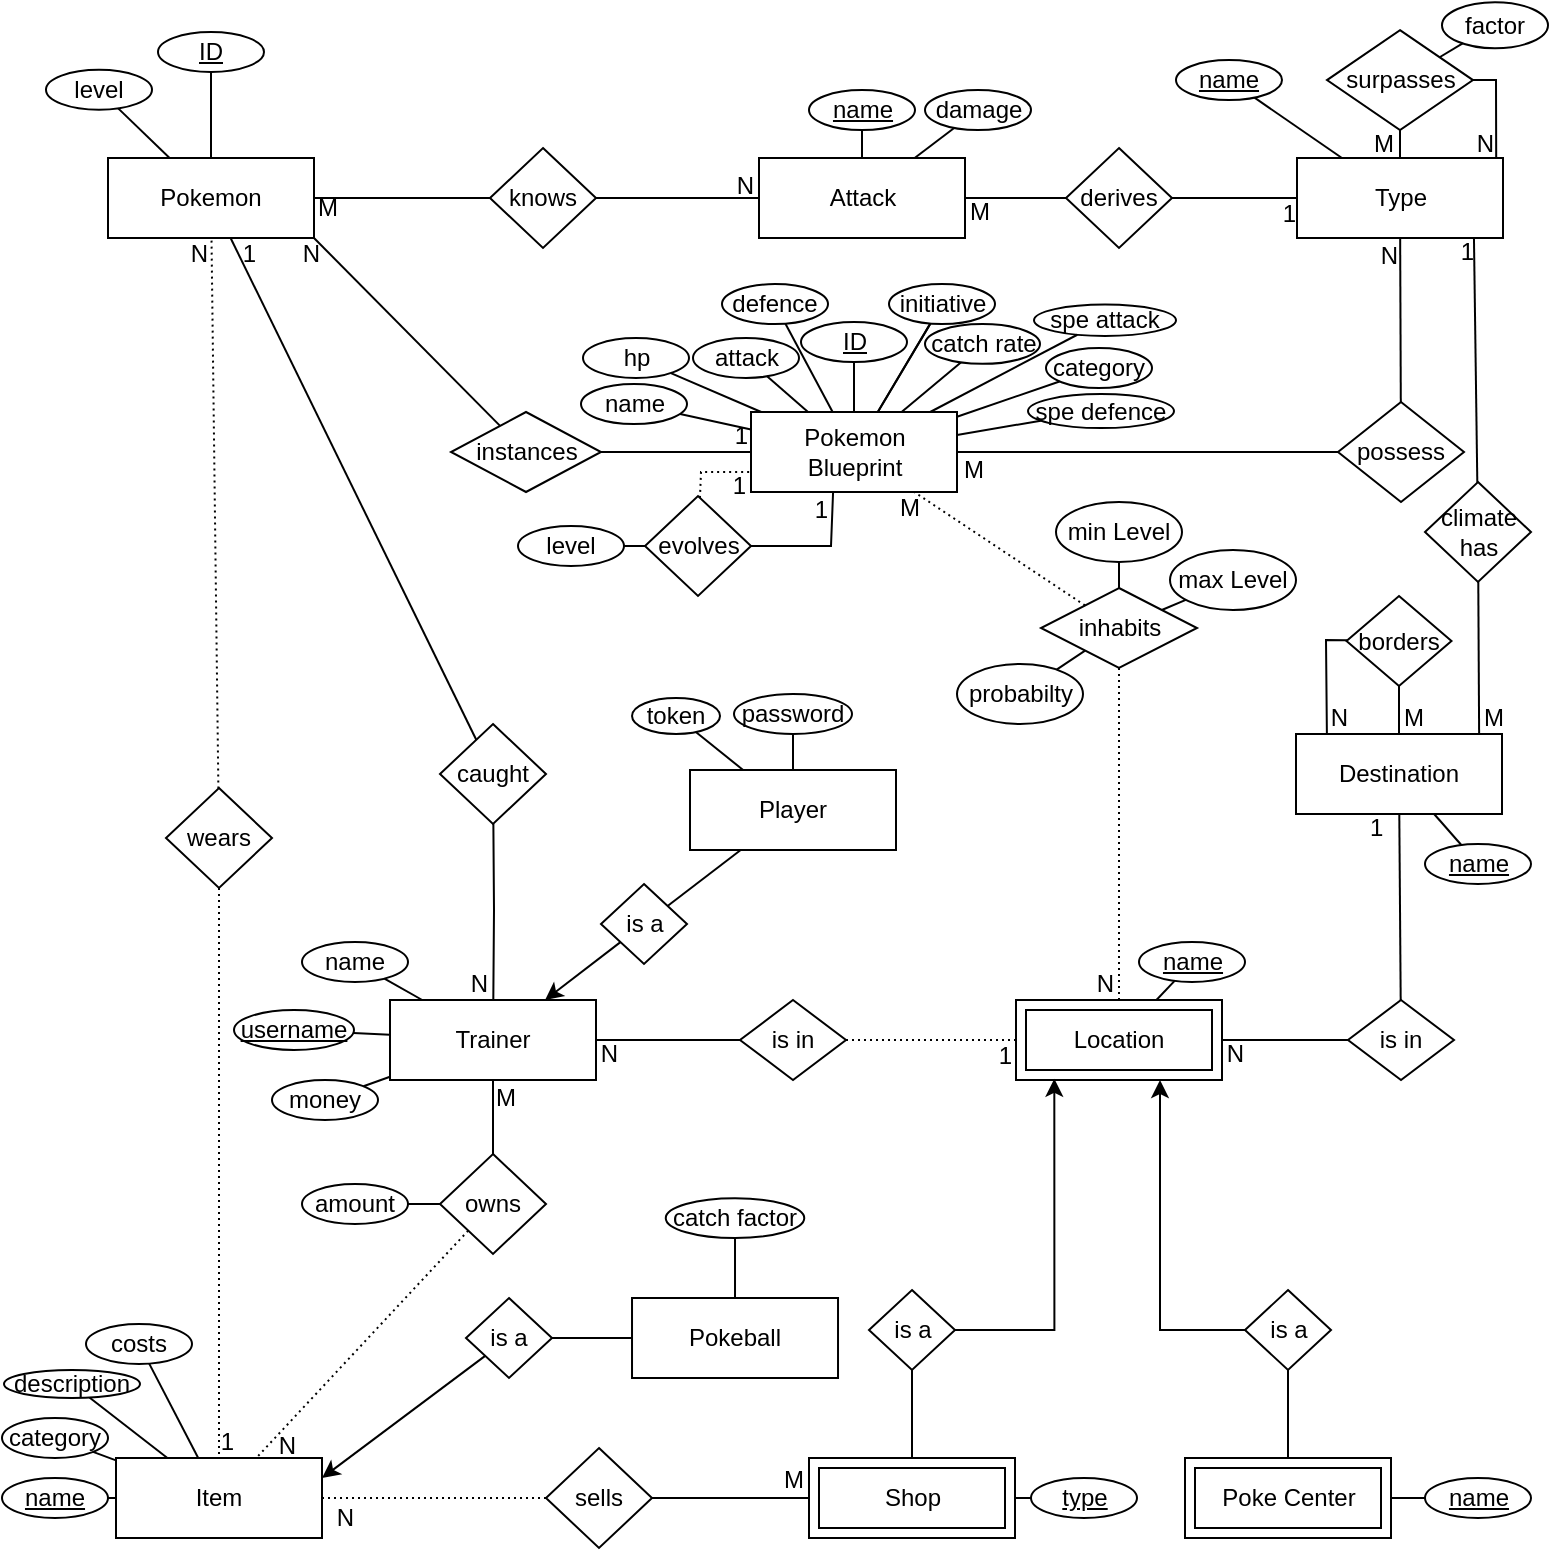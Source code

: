 <mxfile version="27.0.9">
  <diagram id="R2lEEEUBdFMjLlhIrx00" name="Page-1">
    <mxGraphModel dx="1426" dy="889" grid="1" gridSize="10" guides="1" tooltips="1" connect="1" arrows="1" fold="1" page="1" pageScale="1" pageWidth="780" pageHeight="780" math="0" shadow="0" extFonts="Permanent Marker^https://fonts.googleapis.com/css?family=Permanent+Marker">
      <root>
        <mxCell id="0" />
        <mxCell id="1" parent="0" />
        <mxCell id="oy4XWmKs3pjn0zVDLYOn-63" value="Pokemon" style="whiteSpace=wrap;html=1;align=center;" parent="1" vertex="1">
          <mxGeometry x="57" y="84" width="103" height="40" as="geometry" />
        </mxCell>
        <mxCell id="oy4XWmKs3pjn0zVDLYOn-68" value="Destination" style="whiteSpace=wrap;html=1;align=center;" parent="1" vertex="1">
          <mxGeometry x="651" y="372" width="103" height="40" as="geometry" />
        </mxCell>
        <mxCell id="oy4XWmKs3pjn0zVDLYOn-69" value="Trainer" style="whiteSpace=wrap;html=1;align=center;" parent="1" vertex="1">
          <mxGeometry x="198" y="505" width="103" height="40" as="geometry" />
        </mxCell>
        <mxCell id="oy4XWmKs3pjn0zVDLYOn-70" value="Attack" style="whiteSpace=wrap;html=1;align=center;" parent="1" vertex="1">
          <mxGeometry x="382.5" y="84" width="103" height="40" as="geometry" />
        </mxCell>
        <mxCell id="oy4XWmKs3pjn0zVDLYOn-80" value="caught" style="shape=rhombus;perimeter=rhombusPerimeter;whiteSpace=wrap;html=1;align=center;" parent="1" vertex="1">
          <mxGeometry x="223" y="367" width="53" height="50" as="geometry" />
        </mxCell>
        <mxCell id="oy4XWmKs3pjn0zVDLYOn-86" value="Poke Center" style="shape=ext;margin=3;double=1;whiteSpace=wrap;html=1;align=center;" parent="1" vertex="1">
          <mxGeometry x="595.5" y="734" width="103" height="40" as="geometry" />
        </mxCell>
        <mxCell id="oy4XWmKs3pjn0zVDLYOn-90" value="Shop" style="shape=ext;margin=3;double=1;whiteSpace=wrap;html=1;align=center;" parent="1" vertex="1">
          <mxGeometry x="407.5" y="734" width="103" height="40" as="geometry" />
        </mxCell>
        <mxCell id="oy4XWmKs3pjn0zVDLYOn-94" value="Item" style="whiteSpace=wrap;html=1;align=center;" parent="1" vertex="1">
          <mxGeometry x="61" y="734" width="103" height="40" as="geometry" />
        </mxCell>
        <mxCell id="oy4XWmKs3pjn0zVDLYOn-98" value="owns" style="shape=rhombus;perimeter=rhombusPerimeter;whiteSpace=wrap;html=1;align=center;" parent="1" vertex="1">
          <mxGeometry x="223" y="582" width="53" height="50" as="geometry" />
        </mxCell>
        <mxCell id="oy4XWmKs3pjn0zVDLYOn-106" value="" style="endArrow=none;html=1;rounded=0;" parent="1" source="oy4XWmKs3pjn0zVDLYOn-98" target="oy4XWmKs3pjn0zVDLYOn-69" edge="1">
          <mxGeometry relative="1" as="geometry">
            <mxPoint x="249.62" y="620.113" as="sourcePoint" />
            <mxPoint x="250" y="541" as="targetPoint" />
          </mxGeometry>
        </mxCell>
        <mxCell id="oy4XWmKs3pjn0zVDLYOn-107" value="M" style="resizable=0;html=1;whiteSpace=wrap;align=right;verticalAlign=bottom;" parent="oy4XWmKs3pjn0zVDLYOn-106" connectable="0" vertex="1">
          <mxGeometry x="1" relative="1" as="geometry">
            <mxPoint x="13" y="17" as="offset" />
          </mxGeometry>
        </mxCell>
        <mxCell id="oy4XWmKs3pjn0zVDLYOn-111" value="wears" style="shape=rhombus;perimeter=rhombusPerimeter;whiteSpace=wrap;html=1;align=center;" parent="1" vertex="1">
          <mxGeometry x="86" y="399" width="53" height="50" as="geometry" />
        </mxCell>
        <mxCell id="oy4XWmKs3pjn0zVDLYOn-122" value="" style="endArrow=none;html=1;rounded=0;" parent="1" source="oy4XWmKs3pjn0zVDLYOn-83" target="oy4XWmKs3pjn0zVDLYOn-70" edge="1">
          <mxGeometry relative="1" as="geometry">
            <mxPoint x="302.691" y="92.027" as="sourcePoint" />
            <mxPoint x="571.5" y="218" as="targetPoint" />
          </mxGeometry>
        </mxCell>
        <mxCell id="oy4XWmKs3pjn0zVDLYOn-124" value="N" style="resizable=0;html=1;whiteSpace=wrap;align=right;verticalAlign=bottom;" parent="oy4XWmKs3pjn0zVDLYOn-122" connectable="0" vertex="1">
          <mxGeometry x="1" relative="1" as="geometry">
            <mxPoint x="-1" y="2" as="offset" />
          </mxGeometry>
        </mxCell>
        <mxCell id="oy4XWmKs3pjn0zVDLYOn-125" value="" style="endArrow=none;html=1;rounded=0;" parent="1" source="oy4XWmKs3pjn0zVDLYOn-63" target="oy4XWmKs3pjn0zVDLYOn-83" edge="1">
          <mxGeometry relative="1" as="geometry">
            <mxPoint x="115" y="124" as="sourcePoint" />
            <mxPoint x="72" y="264" as="targetPoint" />
          </mxGeometry>
        </mxCell>
        <mxCell id="oy4XWmKs3pjn0zVDLYOn-126" value="M" style="resizable=0;html=1;whiteSpace=wrap;align=left;verticalAlign=bottom;" parent="oy4XWmKs3pjn0zVDLYOn-125" connectable="0" vertex="1">
          <mxGeometry x="-1" relative="1" as="geometry">
            <mxPoint y="13" as="offset" />
          </mxGeometry>
        </mxCell>
        <mxCell id="oy4XWmKs3pjn0zVDLYOn-83" value="knows" style="shape=rhombus;perimeter=rhombusPerimeter;whiteSpace=wrap;html=1;align=center;" parent="1" vertex="1">
          <mxGeometry x="248" y="79" width="53" height="50" as="geometry" />
        </mxCell>
        <mxCell id="oy4XWmKs3pjn0zVDLYOn-128" value="" style="endArrow=none;html=1;rounded=0;" parent="1" source="oy4XWmKs3pjn0zVDLYOn-80" target="oy4XWmKs3pjn0zVDLYOn-69" edge="1">
          <mxGeometry relative="1" as="geometry">
            <mxPoint x="371" y="414" as="sourcePoint" />
            <mxPoint x="531" y="414" as="targetPoint" />
            <Array as="points">
              <mxPoint x="250" y="460" />
            </Array>
          </mxGeometry>
        </mxCell>
        <mxCell id="oy4XWmKs3pjn0zVDLYOn-129" value="N" style="resizable=0;html=1;whiteSpace=wrap;align=right;verticalAlign=bottom;" parent="oy4XWmKs3pjn0zVDLYOn-128" connectable="0" vertex="1">
          <mxGeometry x="1" relative="1" as="geometry">
            <mxPoint x="-1" y="1" as="offset" />
          </mxGeometry>
        </mxCell>
        <mxCell id="oy4XWmKs3pjn0zVDLYOn-130" value="" style="endArrow=none;html=1;rounded=0;" parent="1" source="oy4XWmKs3pjn0zVDLYOn-80" target="oy4XWmKs3pjn0zVDLYOn-63" edge="1">
          <mxGeometry relative="1" as="geometry">
            <mxPoint x="371" y="414" as="sourcePoint" />
            <mxPoint x="531" y="414" as="targetPoint" />
          </mxGeometry>
        </mxCell>
        <mxCell id="oy4XWmKs3pjn0zVDLYOn-131" value="1" style="resizable=0;html=1;whiteSpace=wrap;align=right;verticalAlign=bottom;" parent="oy4XWmKs3pjn0zVDLYOn-130" connectable="0" vertex="1">
          <mxGeometry x="1" relative="1" as="geometry">
            <mxPoint x="14" y="17" as="offset" />
          </mxGeometry>
        </mxCell>
        <mxCell id="oy4XWmKs3pjn0zVDLYOn-135" value="is in" style="shape=rhombus;perimeter=rhombusPerimeter;whiteSpace=wrap;html=1;align=center;" parent="1" vertex="1">
          <mxGeometry x="373" y="505" width="53" height="40" as="geometry" />
        </mxCell>
        <mxCell id="oy4XWmKs3pjn0zVDLYOn-136" value="" style="endArrow=none;html=1;rounded=0;" parent="1" source="oy4XWmKs3pjn0zVDLYOn-135" target="oy4XWmKs3pjn0zVDLYOn-69" edge="1">
          <mxGeometry relative="1" as="geometry">
            <mxPoint x="133.5" y="404" as="sourcePoint" />
            <mxPoint x="493.5" y="204" as="targetPoint" />
          </mxGeometry>
        </mxCell>
        <mxCell id="oy4XWmKs3pjn0zVDLYOn-137" value="N" style="resizable=0;html=1;whiteSpace=wrap;align=right;verticalAlign=bottom;" parent="oy4XWmKs3pjn0zVDLYOn-136" connectable="0" vertex="1">
          <mxGeometry x="1" relative="1" as="geometry">
            <mxPoint x="12" y="15" as="offset" />
          </mxGeometry>
        </mxCell>
        <mxCell id="oy4XWmKs3pjn0zVDLYOn-141" value="" style="endArrow=none;html=1;rounded=0;" parent="1" source="oy4XWmKs3pjn0zVDLYOn-90" target="oy4XWmKs3pjn0zVDLYOn-95" edge="1">
          <mxGeometry relative="1" as="geometry">
            <mxPoint x="321" y="594" as="sourcePoint" />
            <mxPoint x="131" y="554" as="targetPoint" />
          </mxGeometry>
        </mxCell>
        <mxCell id="oy4XWmKs3pjn0zVDLYOn-142" value="M" style="resizable=0;html=1;whiteSpace=wrap;align=left;verticalAlign=bottom;" parent="oy4XWmKs3pjn0zVDLYOn-141" connectable="0" vertex="1">
          <mxGeometry x="-1" relative="1" as="geometry">
            <mxPoint x="-15" y="-1" as="offset" />
          </mxGeometry>
        </mxCell>
        <mxCell id="oy4XWmKs3pjn0zVDLYOn-95" value="sells" style="shape=rhombus;perimeter=rhombusPerimeter;whiteSpace=wrap;html=1;align=center;" parent="1" vertex="1">
          <mxGeometry x="276" y="729" width="53" height="50" as="geometry" />
        </mxCell>
        <mxCell id="oy4XWmKs3pjn0zVDLYOn-146" value="" style="endArrow=none;html=1;rounded=0;dashed=1;dashPattern=1 2;" parent="1" source="oy4XWmKs3pjn0zVDLYOn-98" target="oy4XWmKs3pjn0zVDLYOn-94" edge="1">
          <mxGeometry relative="1" as="geometry">
            <mxPoint x="201" y="524" as="sourcePoint" />
            <mxPoint x="531" y="414" as="targetPoint" />
          </mxGeometry>
        </mxCell>
        <mxCell id="oy4XWmKs3pjn0zVDLYOn-147" value="N" style="resizable=0;html=1;whiteSpace=wrap;align=right;verticalAlign=bottom;" parent="oy4XWmKs3pjn0zVDLYOn-146" connectable="0" vertex="1">
          <mxGeometry x="1" relative="1" as="geometry">
            <mxPoint x="21" y="2" as="offset" />
          </mxGeometry>
        </mxCell>
        <mxCell id="EIcoKnqhOw7Y9KkXc619-2" value="Type" style="whiteSpace=wrap;html=1;align=center;" parent="1" vertex="1">
          <mxGeometry x="651.5" y="84" width="103" height="40" as="geometry" />
        </mxCell>
        <mxCell id="EIcoKnqhOw7Y9KkXc619-6" value="" style="endArrow=none;html=1;rounded=0;elbow=vertical;" parent="1" source="EIcoKnqhOw7Y9KkXc619-10" target="EIcoKnqhOw7Y9KkXc619-2" edge="1">
          <mxGeometry relative="1" as="geometry">
            <mxPoint x="341" y="454" as="sourcePoint" />
            <mxPoint x="501" y="454" as="targetPoint" />
          </mxGeometry>
        </mxCell>
        <mxCell id="EIcoKnqhOw7Y9KkXc619-8" value="N" style="resizable=0;html=1;whiteSpace=wrap;align=right;verticalAlign=bottom;" parent="EIcoKnqhOw7Y9KkXc619-6" connectable="0" vertex="1">
          <mxGeometry x="1" relative="1" as="geometry">
            <mxPoint y="17" as="offset" />
          </mxGeometry>
        </mxCell>
        <mxCell id="EIcoKnqhOw7Y9KkXc619-9" style="edgeStyle=elbowEdgeStyle;shape=arrow;rounded=0;orthogonalLoop=1;jettySize=auto;elbow=vertical;html=1;exitX=0.5;exitY=1;exitDx=0;exitDy=0;" parent="1" source="EIcoKnqhOw7Y9KkXc619-2" target="EIcoKnqhOw7Y9KkXc619-2" edge="1">
          <mxGeometry relative="1" as="geometry" />
        </mxCell>
        <mxCell id="EIcoKnqhOw7Y9KkXc619-11" value="" style="endArrow=none;html=1;rounded=0;elbow=vertical;" parent="1" source="py68GvTZYO0u-INU6iXj-1" target="EIcoKnqhOw7Y9KkXc619-10" edge="1">
          <mxGeometry relative="1" as="geometry">
            <mxPoint x="-378" y="-196.5" as="sourcePoint" />
            <mxPoint x="-101.394" y="8.505" as="targetPoint" />
          </mxGeometry>
        </mxCell>
        <mxCell id="EIcoKnqhOw7Y9KkXc619-12" value="M" style="resizable=0;html=1;whiteSpace=wrap;align=left;verticalAlign=bottom;" parent="EIcoKnqhOw7Y9KkXc619-11" connectable="0" vertex="1">
          <mxGeometry x="-1" relative="1" as="geometry">
            <mxPoint x="1" y="17" as="offset" />
          </mxGeometry>
        </mxCell>
        <mxCell id="EIcoKnqhOw7Y9KkXc619-10" value="possess" style="shape=rhombus;perimeter=rhombusPerimeter;whiteSpace=wrap;html=1;align=center;" parent="1" vertex="1">
          <mxGeometry x="672" y="206" width="63" height="50" as="geometry" />
        </mxCell>
        <mxCell id="EIcoKnqhOw7Y9KkXc619-14" value="" style="endArrow=none;html=1;rounded=0;elbow=vertical;entryX=0.967;entryY=0.011;entryDx=0;entryDy=0;entryPerimeter=0;" parent="1" source="EIcoKnqhOw7Y9KkXc619-17" target="EIcoKnqhOw7Y9KkXc619-2" edge="1">
          <mxGeometry relative="1" as="geometry">
            <mxPoint x="854.5" y="403.56" as="sourcePoint" />
            <mxPoint x="735" y="78.06" as="targetPoint" />
            <Array as="points">
              <mxPoint x="751" y="45.06" />
            </Array>
          </mxGeometry>
        </mxCell>
        <mxCell id="EIcoKnqhOw7Y9KkXc619-16" value="N" style="resizable=0;html=1;whiteSpace=wrap;align=right;verticalAlign=bottom;" parent="EIcoKnqhOw7Y9KkXc619-14" connectable="0" vertex="1">
          <mxGeometry x="1" relative="1" as="geometry">
            <mxPoint y="1" as="offset" />
          </mxGeometry>
        </mxCell>
        <mxCell id="EIcoKnqhOw7Y9KkXc619-21" value="" style="endArrow=none;html=1;rounded=0;elbow=vertical;" parent="1" source="EIcoKnqhOw7Y9KkXc619-2" target="EIcoKnqhOw7Y9KkXc619-17" edge="1">
          <mxGeometry relative="1" as="geometry">
            <mxPoint x="574.5" y="852.56" as="sourcePoint" />
            <mxPoint x="492.5" y="902.56" as="targetPoint" />
          </mxGeometry>
        </mxCell>
        <mxCell id="EIcoKnqhOw7Y9KkXc619-22" value="M" style="resizable=0;html=1;whiteSpace=wrap;align=left;verticalAlign=bottom;" parent="EIcoKnqhOw7Y9KkXc619-21" connectable="0" vertex="1">
          <mxGeometry x="-1" relative="1" as="geometry">
            <mxPoint x="-15" y="1" as="offset" />
          </mxGeometry>
        </mxCell>
        <mxCell id="EIcoKnqhOw7Y9KkXc619-17" value="surpasses" style="shape=rhombus;perimeter=rhombusPerimeter;whiteSpace=wrap;html=1;align=center;" parent="1" vertex="1">
          <mxGeometry x="666.5" y="20.06" width="73" height="50" as="geometry" />
        </mxCell>
        <mxCell id="EIcoKnqhOw7Y9KkXc619-24" value="" style="endArrow=none;html=1;rounded=0;dashed=1;dashPattern=1 2;elbow=vertical;" parent="1" source="oy4XWmKs3pjn0zVDLYOn-76" target="ZNWYsCG6h7O1ErHuRKK6-2" edge="1">
          <mxGeometry relative="1" as="geometry">
            <mxPoint x="341" y="454" as="sourcePoint" />
            <mxPoint x="600" y="400" as="targetPoint" />
          </mxGeometry>
        </mxCell>
        <mxCell id="EIcoKnqhOw7Y9KkXc619-26" value="N" style="resizable=0;html=1;whiteSpace=wrap;align=right;verticalAlign=bottom;" parent="EIcoKnqhOw7Y9KkXc619-24" connectable="0" vertex="1">
          <mxGeometry x="1" relative="1" as="geometry">
            <mxPoint x="-1" as="offset" />
          </mxGeometry>
        </mxCell>
        <mxCell id="oy4XWmKs3pjn0zVDLYOn-76" value="inhabits" style="shape=rhombus;perimeter=rhombusPerimeter;whiteSpace=wrap;html=1;align=center;" parent="1" vertex="1">
          <mxGeometry x="523.5" y="299" width="78" height="40" as="geometry" />
        </mxCell>
        <mxCell id="EIcoKnqhOw7Y9KkXc619-31" value="" style="endArrow=none;html=1;rounded=0;dashed=1;dashPattern=1 2;elbow=vertical;" parent="1" source="oy4XWmKs3pjn0zVDLYOn-111" target="oy4XWmKs3pjn0zVDLYOn-63" edge="1">
          <mxGeometry relative="1" as="geometry">
            <mxPoint x="341" y="454" as="sourcePoint" />
            <mxPoint x="281" y="434" as="targetPoint" />
          </mxGeometry>
        </mxCell>
        <mxCell id="EIcoKnqhOw7Y9KkXc619-32" value="N" style="resizable=0;html=1;whiteSpace=wrap;align=right;verticalAlign=bottom;" parent="EIcoKnqhOw7Y9KkXc619-31" connectable="0" vertex="1">
          <mxGeometry x="1" relative="1" as="geometry">
            <mxPoint y="17" as="offset" />
          </mxGeometry>
        </mxCell>
        <mxCell id="EIcoKnqhOw7Y9KkXc619-33" value="" style="endArrow=none;html=1;rounded=0;dashed=1;dashPattern=1 2;elbow=vertical;" parent="1" source="oy4XWmKs3pjn0zVDLYOn-111" target="oy4XWmKs3pjn0zVDLYOn-94" edge="1">
          <mxGeometry relative="1" as="geometry">
            <mxPoint x="341" y="454" as="sourcePoint" />
            <mxPoint x="221" y="554" as="targetPoint" />
          </mxGeometry>
        </mxCell>
        <mxCell id="EIcoKnqhOw7Y9KkXc619-34" value="1" style="resizable=0;html=1;whiteSpace=wrap;align=right;verticalAlign=bottom;" parent="EIcoKnqhOw7Y9KkXc619-33" connectable="0" vertex="1">
          <mxGeometry x="1" relative="1" as="geometry">
            <mxPoint x="9" as="offset" />
          </mxGeometry>
        </mxCell>
        <mxCell id="EIcoKnqhOw7Y9KkXc619-35" value="" style="endArrow=none;html=1;rounded=0;dashed=1;dashPattern=1 2;elbow=vertical;" parent="1" source="oy4XWmKs3pjn0zVDLYOn-95" target="oy4XWmKs3pjn0zVDLYOn-94" edge="1">
          <mxGeometry relative="1" as="geometry">
            <mxPoint x="341" y="454" as="sourcePoint" />
            <mxPoint x="501" y="454" as="targetPoint" />
          </mxGeometry>
        </mxCell>
        <mxCell id="EIcoKnqhOw7Y9KkXc619-36" value="N" style="resizable=0;html=1;whiteSpace=wrap;align=right;verticalAlign=bottom;" parent="EIcoKnqhOw7Y9KkXc619-35" connectable="0" vertex="1">
          <mxGeometry x="1" relative="1" as="geometry">
            <mxPoint x="17" y="18" as="offset" />
          </mxGeometry>
        </mxCell>
        <mxCell id="EIcoKnqhOw7Y9KkXc619-37" value="factor" style="ellipse;whiteSpace=wrap;html=1;align=center;" parent="1" vertex="1">
          <mxGeometry x="724" y="6.13" width="53" height="23" as="geometry" />
        </mxCell>
        <mxCell id="EIcoKnqhOw7Y9KkXc619-38" value="" style="endArrow=none;html=1;rounded=0;elbow=vertical;" parent="1" source="EIcoKnqhOw7Y9KkXc619-37" target="EIcoKnqhOw7Y9KkXc619-17" edge="1">
          <mxGeometry relative="1" as="geometry">
            <mxPoint x="387" y="1034.06" as="sourcePoint" />
            <mxPoint x="547" y="1034.06" as="targetPoint" />
          </mxGeometry>
        </mxCell>
        <mxCell id="EIcoKnqhOw7Y9KkXc619-39" value="hp" style="ellipse;whiteSpace=wrap;html=1;align=center;" parent="1" vertex="1">
          <mxGeometry x="294.5" y="174" width="53" height="20" as="geometry" />
        </mxCell>
        <mxCell id="EIcoKnqhOw7Y9KkXc619-40" value="" style="endArrow=none;html=1;rounded=0;elbow=vertical;" parent="1" source="EIcoKnqhOw7Y9KkXc619-39" target="py68GvTZYO0u-INU6iXj-1" edge="1">
          <mxGeometry relative="1" as="geometry">
            <mxPoint x="49.5" y="-30" as="sourcePoint" />
            <mxPoint x="-114.589" y="-160" as="targetPoint" />
          </mxGeometry>
        </mxCell>
        <mxCell id="EIcoKnqhOw7Y9KkXc619-41" value="attack" style="ellipse;whiteSpace=wrap;html=1;align=center;" parent="1" vertex="1">
          <mxGeometry x="349.5" y="174" width="53" height="20" as="geometry" />
        </mxCell>
        <mxCell id="EIcoKnqhOw7Y9KkXc619-42" value="" style="endArrow=none;html=1;rounded=0;elbow=vertical;" parent="1" source="EIcoKnqhOw7Y9KkXc619-41" target="py68GvTZYO0u-INU6iXj-1" edge="1">
          <mxGeometry relative="1" as="geometry">
            <mxPoint x="154.5" y="-10" as="sourcePoint" />
            <mxPoint x="-102.044" y="-160" as="targetPoint" />
          </mxGeometry>
        </mxCell>
        <mxCell id="EIcoKnqhOw7Y9KkXc619-43" value="defence" style="ellipse;whiteSpace=wrap;html=1;align=center;" parent="1" vertex="1">
          <mxGeometry x="364" y="147.06" width="53" height="20" as="geometry" />
        </mxCell>
        <mxCell id="EIcoKnqhOw7Y9KkXc619-44" value="" style="endArrow=none;html=1;rounded=0;elbow=vertical;" parent="1" source="EIcoKnqhOw7Y9KkXc619-43" target="py68GvTZYO0u-INU6iXj-1" edge="1">
          <mxGeometry relative="1" as="geometry">
            <mxPoint x="-124.5" y="-230" as="sourcePoint" />
            <mxPoint x="-89.5" y="-160" as="targetPoint" />
          </mxGeometry>
        </mxCell>
        <mxCell id="EIcoKnqhOw7Y9KkXc619-47" value="" style="endArrow=none;html=1;rounded=0;elbow=vertical;" parent="1" source="27ov3BavHv17O8dXbTtT-7" target="py68GvTZYO0u-INU6iXj-1" edge="1">
          <mxGeometry relative="1" as="geometry">
            <mxPoint x="4.503" y="-148.377" as="sourcePoint" />
            <mxPoint x="-241" y="-196.5" as="targetPoint" />
          </mxGeometry>
        </mxCell>
        <mxCell id="EIcoKnqhOw7Y9KkXc619-48" value="level" style="ellipse;whiteSpace=wrap;html=1;align=center;" parent="1" vertex="1">
          <mxGeometry x="26" y="39.88" width="53" height="20" as="geometry" />
        </mxCell>
        <mxCell id="EIcoKnqhOw7Y9KkXc619-49" value="" style="endArrow=none;html=1;rounded=0;elbow=vertical;" parent="1" source="EIcoKnqhOw7Y9KkXc619-48" target="oy4XWmKs3pjn0zVDLYOn-63" edge="1">
          <mxGeometry relative="1" as="geometry">
            <mxPoint x="182" y="-44" as="sourcePoint" />
            <mxPoint x="96.5" y="61" as="targetPoint" />
          </mxGeometry>
        </mxCell>
        <mxCell id="EIcoKnqhOw7Y9KkXc619-50" value="min Level" style="ellipse;whiteSpace=wrap;html=1;align=center;" parent="1" vertex="1">
          <mxGeometry x="531" y="256" width="63" height="30" as="geometry" />
        </mxCell>
        <mxCell id="EIcoKnqhOw7Y9KkXc619-52" value="" style="endArrow=none;html=1;rounded=0;elbow=vertical;" parent="1" source="oy4XWmKs3pjn0zVDLYOn-76" target="EIcoKnqhOw7Y9KkXc619-50" edge="1">
          <mxGeometry relative="1" as="geometry">
            <mxPoint x="246" y="214" as="sourcePoint" />
            <mxPoint x="406" y="214" as="targetPoint" />
          </mxGeometry>
        </mxCell>
        <mxCell id="EIcoKnqhOw7Y9KkXc619-53" value="name" style="ellipse;whiteSpace=wrap;html=1;align=center;" parent="1" vertex="1">
          <mxGeometry x="293.5" y="197.06" width="53" height="20" as="geometry" />
        </mxCell>
        <mxCell id="EIcoKnqhOw7Y9KkXc619-54" value="" style="endArrow=none;html=1;rounded=0;elbow=vertical;" parent="1" source="EIcoKnqhOw7Y9KkXc619-53" target="py68GvTZYO0u-INU6iXj-1" edge="1">
          <mxGeometry relative="1" as="geometry">
            <mxPoint x="-16.5" y="-230" as="sourcePoint" />
            <mxPoint x="-126.052" y="-160" as="targetPoint" />
          </mxGeometry>
        </mxCell>
        <mxCell id="EIcoKnqhOw7Y9KkXc619-57" value="" style="endArrow=none;html=1;rounded=0;elbow=vertical;" parent="1" source="jV4Vpd2NY_LCtvI46k15-21" target="py68GvTZYO0u-INU6iXj-1" edge="1">
          <mxGeometry relative="1" as="geometry">
            <mxPoint x="-3.96" y="-94.049" as="sourcePoint" />
            <mxPoint x="-35" y="-93.5" as="targetPoint" />
          </mxGeometry>
        </mxCell>
        <mxCell id="EIcoKnqhOw7Y9KkXc619-59" value="" style="endArrow=none;html=1;rounded=0;elbow=vertical;" parent="1" source="EIcoKnqhOw7Y9KkXc619-82" target="EIcoKnqhOw7Y9KkXc619-2" edge="1">
          <mxGeometry relative="1" as="geometry">
            <mxPoint x="686.749" y="419.878" as="sourcePoint" />
            <mxPoint x="233.5" y="981.06" as="targetPoint" />
          </mxGeometry>
        </mxCell>
        <mxCell id="EIcoKnqhOw7Y9KkXc619-60" value="name" style="ellipse;whiteSpace=wrap;html=1;align=center;" parent="1" vertex="1">
          <mxGeometry x="154" y="476" width="53" height="20" as="geometry" />
        </mxCell>
        <mxCell id="EIcoKnqhOw7Y9KkXc619-64" value="" style="endArrow=none;html=1;rounded=0;elbow=vertical;" parent="1" source="oy4XWmKs3pjn0zVDLYOn-69" target="EIcoKnqhOw7Y9KkXc619-60" edge="1">
          <mxGeometry relative="1" as="geometry">
            <mxPoint x="146" y="422" as="sourcePoint" />
            <mxPoint x="306" y="422" as="targetPoint" />
          </mxGeometry>
        </mxCell>
        <mxCell id="EIcoKnqhOw7Y9KkXc619-66" value="" style="endArrow=none;html=1;rounded=0;elbow=vertical;" parent="1" source="oy4XWmKs3pjn0zVDLYOn-94" target="EIcoKnqhOw7Y9KkXc619-77" edge="1">
          <mxGeometry relative="1" as="geometry">
            <mxPoint x="6" y="704" as="sourcePoint" />
            <mxPoint x="46" y="674" as="targetPoint" />
          </mxGeometry>
        </mxCell>
        <mxCell id="EIcoKnqhOw7Y9KkXc619-69" value="" style="endArrow=none;html=1;rounded=0;elbow=vertical;" parent="1" source="oy4XWmKs3pjn0zVDLYOn-68" target="EIcoKnqhOw7Y9KkXc619-90" edge="1">
          <mxGeometry relative="1" as="geometry">
            <mxPoint x="681" y="344" as="sourcePoint" />
            <mxPoint x="741.715" y="374.715" as="targetPoint" />
          </mxGeometry>
        </mxCell>
        <mxCell id="EIcoKnqhOw7Y9KkXc619-71" value="" style="endArrow=none;html=1;rounded=0;elbow=vertical;" parent="1" source="oy4XWmKs3pjn0zVDLYOn-69" target="EIcoKnqhOw7Y9KkXc619-72" edge="1">
          <mxGeometry relative="1" as="geometry">
            <mxPoint x="174" y="332" as="sourcePoint" />
            <mxPoint x="178.785" y="300.725" as="targetPoint" />
          </mxGeometry>
        </mxCell>
        <mxCell id="EIcoKnqhOw7Y9KkXc619-72" value="username" style="ellipse;whiteSpace=wrap;html=1;align=center;fontStyle=4;" parent="1" vertex="1">
          <mxGeometry x="120" y="510" width="60" height="20" as="geometry" />
        </mxCell>
        <mxCell id="EIcoKnqhOw7Y9KkXc619-75" value="" style="endArrow=none;html=1;rounded=0;elbow=vertical;entryX=0.5;entryY=0;entryDx=0;entryDy=0;" parent="1" source="oy4XWmKs3pjn0zVDLYOn-70" target="EIcoKnqhOw7Y9KkXc619-76" edge="1">
          <mxGeometry relative="1" as="geometry">
            <mxPoint x="368.5" y="654.26" as="sourcePoint" />
            <mxPoint x="498.0" y="276" as="targetPoint" />
          </mxGeometry>
        </mxCell>
        <mxCell id="EIcoKnqhOw7Y9KkXc619-76" value="name" style="ellipse;whiteSpace=wrap;html=1;align=center;fontStyle=4;" parent="1" vertex="1">
          <mxGeometry x="407.5" y="50.06" width="53" height="20" as="geometry" />
        </mxCell>
        <mxCell id="EIcoKnqhOw7Y9KkXc619-77" value="name" style="ellipse;whiteSpace=wrap;html=1;align=center;fontStyle=4;" parent="1" vertex="1">
          <mxGeometry x="4" y="744" width="53" height="20" as="geometry" />
        </mxCell>
        <mxCell id="EIcoKnqhOw7Y9KkXc619-78" value="max Level" style="ellipse;whiteSpace=wrap;html=1;align=center;" parent="1" vertex="1">
          <mxGeometry x="588" y="280" width="63" height="30" as="geometry" />
        </mxCell>
        <mxCell id="EIcoKnqhOw7Y9KkXc619-79" value="" style="endArrow=none;html=1;rounded=0;elbow=vertical;" parent="1" source="oy4XWmKs3pjn0zVDLYOn-76" target="EIcoKnqhOw7Y9KkXc619-78" edge="1">
          <mxGeometry relative="1" as="geometry">
            <mxPoint x="726" y="212" as="sourcePoint" />
            <mxPoint x="751" y="192" as="targetPoint" />
          </mxGeometry>
        </mxCell>
        <mxCell id="EIcoKnqhOw7Y9KkXc619-82" value="name" style="ellipse;whiteSpace=wrap;html=1;align=center;fontStyle=4;" parent="1" vertex="1">
          <mxGeometry x="591" y="35.06" width="53" height="20" as="geometry" />
        </mxCell>
        <mxCell id="EIcoKnqhOw7Y9KkXc619-83" value="money" style="ellipse;whiteSpace=wrap;html=1;align=center;" parent="1" vertex="1">
          <mxGeometry x="139" y="545" width="53" height="20" as="geometry" />
        </mxCell>
        <mxCell id="EIcoKnqhOw7Y9KkXc619-84" value="" style="endArrow=none;html=1;rounded=0;elbow=vertical;" parent="1" source="oy4XWmKs3pjn0zVDLYOn-69" target="EIcoKnqhOw7Y9KkXc619-83" edge="1">
          <mxGeometry relative="1" as="geometry">
            <mxPoint x="154" y="462" as="sourcePoint" />
            <mxPoint x="331" y="562" as="targetPoint" />
          </mxGeometry>
        </mxCell>
        <mxCell id="EIcoKnqhOw7Y9KkXc619-85" value="costs" style="ellipse;whiteSpace=wrap;html=1;align=center;" parent="1" vertex="1">
          <mxGeometry x="46" y="667" width="53" height="20" as="geometry" />
        </mxCell>
        <mxCell id="EIcoKnqhOw7Y9KkXc619-86" value="" style="endArrow=none;html=1;rounded=0;elbow=vertical;" parent="1" source="oy4XWmKs3pjn0zVDLYOn-94" target="EIcoKnqhOw7Y9KkXc619-85" edge="1">
          <mxGeometry relative="1" as="geometry">
            <mxPoint x="248" y="324" as="sourcePoint" />
            <mxPoint x="441" y="524" as="targetPoint" />
          </mxGeometry>
        </mxCell>
        <mxCell id="EIcoKnqhOw7Y9KkXc619-90" value="name" style="ellipse;whiteSpace=wrap;html=1;align=center;fontStyle=4;" parent="1" vertex="1">
          <mxGeometry x="715.5" y="427" width="53" height="20" as="geometry" />
        </mxCell>
        <mxCell id="SKxqaBeNZBVm__Oe-bV2-2" value="" style="endArrow=none;html=1;rounded=0;elbow=vertical;" parent="1" source="SKxqaBeNZBVm__Oe-bV2-1" target="py68GvTZYO0u-INU6iXj-1" edge="1">
          <mxGeometry relative="1" as="geometry">
            <mxPoint x="-70.5" y="-231.5" as="sourcePoint" />
            <mxPoint x="-76.956" y="-160" as="targetPoint" />
          </mxGeometry>
        </mxCell>
        <mxCell id="BG2wjlnEhy1xPEQz9ARY-1" value="derives" style="shape=rhombus;perimeter=rhombusPerimeter;whiteSpace=wrap;html=1;align=center;" parent="1" vertex="1">
          <mxGeometry x="536" y="79" width="53" height="50" as="geometry" />
        </mxCell>
        <mxCell id="BG2wjlnEhy1xPEQz9ARY-2" value="" style="endArrow=none;html=1;rounded=0;elbow=vertical;" parent="1" source="BG2wjlnEhy1xPEQz9ARY-1" target="EIcoKnqhOw7Y9KkXc619-2" edge="1">
          <mxGeometry relative="1" as="geometry">
            <mxPoint x="686.99" y="646" as="sourcePoint" />
            <mxPoint x="746.027" y="156" as="targetPoint" />
          </mxGeometry>
        </mxCell>
        <mxCell id="BG2wjlnEhy1xPEQz9ARY-3" value="1" style="resizable=0;html=1;whiteSpace=wrap;align=right;verticalAlign=bottom;" parent="BG2wjlnEhy1xPEQz9ARY-2" connectable="0" vertex="1">
          <mxGeometry x="1" relative="1" as="geometry">
            <mxPoint x="1" y="16" as="offset" />
          </mxGeometry>
        </mxCell>
        <mxCell id="BG2wjlnEhy1xPEQz9ARY-4" value="" style="endArrow=none;html=1;rounded=0;elbow=vertical;" parent="1" source="oy4XWmKs3pjn0zVDLYOn-70" target="BG2wjlnEhy1xPEQz9ARY-1" edge="1">
          <mxGeometry relative="1" as="geometry">
            <mxPoint x="575.464" y="180.76" as="sourcePoint" />
            <mxPoint x="411.758" y="119.002" as="targetPoint" />
          </mxGeometry>
        </mxCell>
        <mxCell id="BG2wjlnEhy1xPEQz9ARY-5" value="M" style="resizable=0;html=1;whiteSpace=wrap;align=left;verticalAlign=bottom;" parent="BG2wjlnEhy1xPEQz9ARY-4" connectable="0" vertex="1">
          <mxGeometry x="-1" relative="1" as="geometry">
            <mxPoint y="15" as="offset" />
          </mxGeometry>
        </mxCell>
        <mxCell id="BG2wjlnEhy1xPEQz9ARY-6" value="type" style="ellipse;whiteSpace=wrap;html=1;align=center;fontStyle=4;" parent="1" vertex="1">
          <mxGeometry x="518.5" y="744" width="53" height="20" as="geometry" />
        </mxCell>
        <mxCell id="BG2wjlnEhy1xPEQz9ARY-8" value="" style="endArrow=none;html=1;rounded=0;" parent="1" source="BG2wjlnEhy1xPEQz9ARY-6" target="oy4XWmKs3pjn0zVDLYOn-90" edge="1">
          <mxGeometry relative="1" as="geometry">
            <mxPoint x="306" y="461" as="sourcePoint" />
            <mxPoint x="466" y="461" as="targetPoint" />
          </mxGeometry>
        </mxCell>
        <mxCell id="BG2wjlnEhy1xPEQz9ARY-10" value="" style="endArrow=none;html=1;rounded=0;elbow=vertical;" parent="1" source="oy4XWmKs3pjn0zVDLYOn-86" target="BG2wjlnEhy1xPEQz9ARY-11" edge="1">
          <mxGeometry relative="1" as="geometry">
            <mxPoint x="681" y="704" as="sourcePoint" />
            <mxPoint x="666" y="624" as="targetPoint" />
          </mxGeometry>
        </mxCell>
        <mxCell id="BG2wjlnEhy1xPEQz9ARY-11" value="name" style="ellipse;whiteSpace=wrap;html=1;align=center;fontStyle=4;" parent="1" vertex="1">
          <mxGeometry x="715.5" y="744" width="53" height="20" as="geometry" />
        </mxCell>
        <mxCell id="BG2wjlnEhy1xPEQz9ARY-13" value="damage" style="ellipse;whiteSpace=wrap;html=1;align=center;" parent="1" vertex="1">
          <mxGeometry x="465.5" y="50.06" width="53" height="20" as="geometry" />
        </mxCell>
        <mxCell id="BG2wjlnEhy1xPEQz9ARY-14" value="" style="endArrow=none;html=1;rounded=0;elbow=vertical;" parent="1" source="oy4XWmKs3pjn0zVDLYOn-70" target="BG2wjlnEhy1xPEQz9ARY-13" edge="1">
          <mxGeometry relative="1" as="geometry">
            <mxPoint x="745.5" y="655.26" as="sourcePoint" />
            <mxPoint x="542.763" y="269.944" as="targetPoint" />
          </mxGeometry>
        </mxCell>
        <mxCell id="BG2wjlnEhy1xPEQz9ARY-15" value="amount" style="ellipse;whiteSpace=wrap;html=1;align=center;" parent="1" vertex="1">
          <mxGeometry x="154" y="597" width="53" height="20" as="geometry" />
        </mxCell>
        <mxCell id="BG2wjlnEhy1xPEQz9ARY-16" value="" style="endArrow=none;html=1;rounded=0;elbow=vertical;" parent="1" source="BG2wjlnEhy1xPEQz9ARY-15" target="oy4XWmKs3pjn0zVDLYOn-98" edge="1">
          <mxGeometry relative="1" as="geometry">
            <mxPoint x="315" y="661" as="sourcePoint" />
            <mxPoint x="280" y="628" as="targetPoint" />
          </mxGeometry>
        </mxCell>
        <mxCell id="zmXSOXtUOnebCPKsorQv-1" value="evolves" style="shape=rhombus;perimeter=rhombusPerimeter;whiteSpace=wrap;html=1;align=center;direction=south;" parent="1" vertex="1">
          <mxGeometry x="325.5" y="253" width="53" height="50" as="geometry" />
        </mxCell>
        <mxCell id="zmXSOXtUOnebCPKsorQv-2" value="" style="endArrow=none;html=1;rounded=0;dashed=1;dashPattern=1 2;entryX=0;entryY=0.75;entryDx=0;entryDy=0;" parent="1" source="zmXSOXtUOnebCPKsorQv-1" target="py68GvTZYO0u-INU6iXj-1" edge="1">
          <mxGeometry relative="1" as="geometry">
            <mxPoint x="353.97" y="251.972" as="sourcePoint" />
            <mxPoint x="548.06" y="254.5" as="targetPoint" />
            <Array as="points">
              <mxPoint x="353.5" y="241" />
            </Array>
          </mxGeometry>
        </mxCell>
        <mxCell id="zmXSOXtUOnebCPKsorQv-3" value="1" style="resizable=0;html=1;whiteSpace=wrap;align=right;verticalAlign=bottom;" parent="zmXSOXtUOnebCPKsorQv-2" connectable="0" vertex="1">
          <mxGeometry x="1" relative="1" as="geometry">
            <mxPoint x="-1" y="15" as="offset" />
          </mxGeometry>
        </mxCell>
        <mxCell id="zmXSOXtUOnebCPKsorQv-4" value="" style="endArrow=none;html=1;rounded=0;entryX=0.4;entryY=0.9;entryDx=0;entryDy=0;entryPerimeter=0;" parent="1" source="zmXSOXtUOnebCPKsorQv-1" target="py68GvTZYO0u-INU6iXj-1" edge="1">
          <mxGeometry relative="1" as="geometry">
            <mxPoint x="380.644" y="276.808" as="sourcePoint" />
            <mxPoint x="591.001" y="204.5" as="targetPoint" />
            <Array as="points">
              <mxPoint x="418.5" y="278" />
            </Array>
          </mxGeometry>
        </mxCell>
        <mxCell id="zmXSOXtUOnebCPKsorQv-5" value="1" style="resizable=0;html=1;whiteSpace=wrap;align=right;verticalAlign=bottom;" parent="zmXSOXtUOnebCPKsorQv-4" connectable="0" vertex="1">
          <mxGeometry x="1" relative="1" as="geometry">
            <mxPoint x="-1" y="21" as="offset" />
          </mxGeometry>
        </mxCell>
        <mxCell id="zmXSOXtUOnebCPKsorQv-6" value="level" style="ellipse;whiteSpace=wrap;html=1;align=center;" parent="1" vertex="1">
          <mxGeometry x="262" y="268" width="53" height="20" as="geometry" />
        </mxCell>
        <mxCell id="zmXSOXtUOnebCPKsorQv-7" value="" style="endArrow=none;html=1;rounded=0;" parent="1" source="zmXSOXtUOnebCPKsorQv-1" target="zmXSOXtUOnebCPKsorQv-6" edge="1">
          <mxGeometry relative="1" as="geometry">
            <mxPoint x="-148.636" y="-45.136" as="sourcePoint" />
            <mxPoint x="-143" y="-164.5" as="targetPoint" />
          </mxGeometry>
        </mxCell>
        <mxCell id="py68GvTZYO0u-INU6iXj-1" value="Pokemon Blueprint" style="whiteSpace=wrap;html=1;align=center;" parent="1" vertex="1">
          <mxGeometry x="378.5" y="211" width="103" height="40" as="geometry" />
        </mxCell>
        <mxCell id="jV4Vpd2NY_LCtvI46k15-10" value="instances" style="shape=rhombus;perimeter=rhombusPerimeter;whiteSpace=wrap;html=1;align=center;" parent="1" vertex="1">
          <mxGeometry x="228.5" y="211" width="75" height="40" as="geometry" />
        </mxCell>
        <mxCell id="jV4Vpd2NY_LCtvI46k15-11" value="ID" style="ellipse;whiteSpace=wrap;html=1;align=center;fontStyle=4;" parent="1" vertex="1">
          <mxGeometry x="82" y="21" width="53" height="20" as="geometry" />
        </mxCell>
        <mxCell id="jV4Vpd2NY_LCtvI46k15-12" value="" style="endArrow=none;html=1;rounded=0;elbow=vertical;" parent="1" source="jV4Vpd2NY_LCtvI46k15-11" target="oy4XWmKs3pjn0zVDLYOn-63" edge="1">
          <mxGeometry relative="1" as="geometry">
            <mxPoint x="160" y="-55" as="sourcePoint" />
            <mxPoint x="216" y="34.5" as="targetPoint" />
          </mxGeometry>
        </mxCell>
        <mxCell id="jV4Vpd2NY_LCtvI46k15-16" value="spe defence" style="ellipse;whiteSpace=wrap;html=1;align=center;" parent="1" vertex="1">
          <mxGeometry x="517" y="202.06" width="73" height="17" as="geometry" />
        </mxCell>
        <mxCell id="jV4Vpd2NY_LCtvI46k15-17" value="" style="endArrow=none;html=1;rounded=0;elbow=vertical;" parent="1" source="jV4Vpd2NY_LCtvI46k15-16" target="py68GvTZYO0u-INU6iXj-1" edge="1">
          <mxGeometry relative="1" as="geometry">
            <mxPoint x="-63.5" y="-67.25" as="sourcePoint" />
            <mxPoint x="-4" y="51.25" as="targetPoint" />
          </mxGeometry>
        </mxCell>
        <mxCell id="jV4Vpd2NY_LCtvI46k15-18" value="spe attack" style="ellipse;whiteSpace=wrap;html=1;align=center;" parent="1" vertex="1">
          <mxGeometry x="520" y="157.25" width="71" height="15.75" as="geometry" />
        </mxCell>
        <mxCell id="jV4Vpd2NY_LCtvI46k15-19" value="" style="endArrow=none;html=1;rounded=0;elbow=vertical;" parent="1" source="SKxqaBeNZBVm__Oe-bV2-1" target="py68GvTZYO0u-INU6iXj-1" edge="1">
          <mxGeometry relative="1" as="geometry">
            <mxPoint x="215.5" y="152.75" as="sourcePoint" />
            <mxPoint x="-17" y="51.25" as="targetPoint" />
          </mxGeometry>
        </mxCell>
        <mxCell id="jV4Vpd2NY_LCtvI46k15-21" value="ID" style="ellipse;whiteSpace=wrap;html=1;align=center;fontStyle=4;" parent="1" vertex="1">
          <mxGeometry x="403.5" y="166.06" width="53" height="20" as="geometry" />
        </mxCell>
        <mxCell id="jV4Vpd2NY_LCtvI46k15-22" value="" style="endArrow=none;html=1;rounded=0;elbow=vertical;" parent="1" source="jV4Vpd2NY_LCtvI46k15-18" target="py68GvTZYO0u-INU6iXj-1" edge="1">
          <mxGeometry relative="1" as="geometry">
            <mxPoint x="43" y="-137" as="sourcePoint" />
            <mxPoint x="-35" y="-109" as="targetPoint" />
          </mxGeometry>
        </mxCell>
        <mxCell id="SKxqaBeNZBVm__Oe-bV2-1" value="initiative" style="ellipse;whiteSpace=wrap;html=1;align=center;" parent="1" vertex="1">
          <mxGeometry x="447.5" y="147.06" width="53" height="20" as="geometry" />
        </mxCell>
        <mxCell id="27ov3BavHv17O8dXbTtT-7" value="catch rate" style="ellipse;whiteSpace=wrap;html=1;align=center;" parent="1" vertex="1">
          <mxGeometry x="465.5" y="167.06" width="57.5" height="19.87" as="geometry" />
        </mxCell>
        <mxCell id="27ov3BavHv17O8dXbTtT-11" value="category" style="ellipse;whiteSpace=wrap;html=1;align=center;" parent="1" vertex="1">
          <mxGeometry x="526" y="179.06" width="53" height="20" as="geometry" />
        </mxCell>
        <mxCell id="27ov3BavHv17O8dXbTtT-12" value="" style="endArrow=none;html=1;rounded=0;elbow=vertical;" parent="1" source="27ov3BavHv17O8dXbTtT-11" target="py68GvTZYO0u-INU6iXj-1" edge="1">
          <mxGeometry relative="1" as="geometry">
            <mxPoint x="225.5" y="162.75" as="sourcePoint" />
            <mxPoint x="-63" y="-113" as="targetPoint" />
          </mxGeometry>
        </mxCell>
        <mxCell id="4ShctVlXBD8HPcaIWu13-2" value="" style="endArrow=none;html=1;rounded=0;entryX=0.15;entryY=0.004;entryDx=0;entryDy=0;entryPerimeter=0;" parent="1" source="4ShctVlXBD8HPcaIWu13-1" target="oy4XWmKs3pjn0zVDLYOn-68" edge="1">
          <mxGeometry relative="1" as="geometry">
            <mxPoint x="746" y="332" as="sourcePoint" />
            <mxPoint x="666" y="370" as="targetPoint" />
            <Array as="points">
              <mxPoint x="666" y="325" />
            </Array>
          </mxGeometry>
        </mxCell>
        <mxCell id="4ShctVlXBD8HPcaIWu13-4" value="N" style="resizable=0;html=1;whiteSpace=wrap;align=right;verticalAlign=bottom;" parent="4ShctVlXBD8HPcaIWu13-2" connectable="0" vertex="1">
          <mxGeometry x="1" relative="1" as="geometry">
            <mxPoint x="12" as="offset" />
          </mxGeometry>
        </mxCell>
        <mxCell id="4ShctVlXBD8HPcaIWu13-5" value="" style="endArrow=none;html=1;rounded=0;" parent="1" source="oy4XWmKs3pjn0zVDLYOn-68" target="4ShctVlXBD8HPcaIWu13-1" edge="1">
          <mxGeometry relative="1" as="geometry">
            <mxPoint x="746" y="338" as="sourcePoint" />
            <mxPoint x="663" y="377" as="targetPoint" />
            <Array as="points" />
          </mxGeometry>
        </mxCell>
        <mxCell id="4ShctVlXBD8HPcaIWu13-6" value="M" style="resizable=0;html=1;whiteSpace=wrap;align=left;verticalAlign=bottom;" parent="4ShctVlXBD8HPcaIWu13-5" connectable="0" vertex="1">
          <mxGeometry x="-1" relative="1" as="geometry" />
        </mxCell>
        <mxCell id="4ShctVlXBD8HPcaIWu13-1" value="borders" style="shape=rhombus;perimeter=rhombusPerimeter;whiteSpace=wrap;html=1;align=center;" parent="1" vertex="1">
          <mxGeometry x="676.25" y="303" width="52.5" height="45" as="geometry" />
        </mxCell>
        <mxCell id="4ShctVlXBD8HPcaIWu13-11" value="" style="endArrow=none;html=1;rounded=0;" parent="1" source="jV4Vpd2NY_LCtvI46k15-10" target="py68GvTZYO0u-INU6iXj-1" edge="1">
          <mxGeometry relative="1" as="geometry">
            <mxPoint x="-203" y="-148" as="sourcePoint" />
            <mxPoint x="-43" y="-148" as="targetPoint" />
          </mxGeometry>
        </mxCell>
        <mxCell id="4ShctVlXBD8HPcaIWu13-12" value="1" style="resizable=0;html=1;whiteSpace=wrap;align=right;verticalAlign=bottom;" parent="4ShctVlXBD8HPcaIWu13-11" connectable="0" vertex="1">
          <mxGeometry x="1" relative="1" as="geometry" />
        </mxCell>
        <mxCell id="4ShctVlXBD8HPcaIWu13-13" value="" style="endArrow=none;html=1;rounded=0;entryX=1;entryY=1;entryDx=0;entryDy=0;" parent="1" source="jV4Vpd2NY_LCtvI46k15-10" target="oy4XWmKs3pjn0zVDLYOn-63" edge="1">
          <mxGeometry relative="1" as="geometry">
            <mxPoint x="306" y="59" as="sourcePoint" />
            <mxPoint x="466" y="59" as="targetPoint" />
          </mxGeometry>
        </mxCell>
        <mxCell id="4ShctVlXBD8HPcaIWu13-14" value="N" style="resizable=0;html=1;whiteSpace=wrap;align=right;verticalAlign=bottom;" parent="4ShctVlXBD8HPcaIWu13-13" connectable="0" vertex="1">
          <mxGeometry x="1" relative="1" as="geometry">
            <mxPoint x="4" y="16" as="offset" />
          </mxGeometry>
        </mxCell>
        <mxCell id="6o2yIU_L5Qor2kULvlmm-1" value="category" style="ellipse;whiteSpace=wrap;html=1;align=center;" parent="1" vertex="1">
          <mxGeometry x="4" y="714" width="53" height="20" as="geometry" />
        </mxCell>
        <mxCell id="6o2yIU_L5Qor2kULvlmm-2" value="" style="endArrow=none;html=1;rounded=0;elbow=vertical;" parent="1" source="oy4XWmKs3pjn0zVDLYOn-94" target="6o2yIU_L5Qor2kULvlmm-1" edge="1">
          <mxGeometry relative="1" as="geometry">
            <mxPoint x="93" y="674.5" as="sourcePoint" />
            <mxPoint x="430" y="464.5" as="targetPoint" />
          </mxGeometry>
        </mxCell>
        <mxCell id="6o2yIU_L5Qor2kULvlmm-6" value="Pokeball" style="whiteSpace=wrap;html=1;align=center;" parent="1" vertex="1">
          <mxGeometry x="319.01" y="654" width="103" height="40" as="geometry" />
        </mxCell>
        <mxCell id="6o2yIU_L5Qor2kULvlmm-7" value="is a" style="shape=rhombus;perimeter=rhombusPerimeter;whiteSpace=wrap;html=1;align=center;" parent="1" vertex="1">
          <mxGeometry x="236" y="654" width="43" height="40" as="geometry" />
        </mxCell>
        <mxCell id="6o2yIU_L5Qor2kULvlmm-8" value="" style="endArrow=none;html=1;rounded=0;" parent="1" source="6o2yIU_L5Qor2kULvlmm-6" target="6o2yIU_L5Qor2kULvlmm-7" edge="1">
          <mxGeometry relative="1" as="geometry">
            <mxPoint x="255" y="744" as="sourcePoint" />
            <mxPoint x="53" y="508" as="targetPoint" />
          </mxGeometry>
        </mxCell>
        <mxCell id="6o2yIU_L5Qor2kULvlmm-11" value="" style="endArrow=classic;html=1;rounded=0;entryX=1;entryY=0.25;entryDx=0;entryDy=0;" parent="1" source="6o2yIU_L5Qor2kULvlmm-7" target="oy4XWmKs3pjn0zVDLYOn-94" edge="1">
          <mxGeometry width="50" height="50" relative="1" as="geometry">
            <mxPoint x="344" y="459" as="sourcePoint" />
            <mxPoint x="394" y="409" as="targetPoint" />
          </mxGeometry>
        </mxCell>
        <mxCell id="6o2yIU_L5Qor2kULvlmm-12" value="" style="endArrow=none;html=1;rounded=0;elbow=vertical;" parent="1" source="6o2yIU_L5Qor2kULvlmm-13" target="6o2yIU_L5Qor2kULvlmm-6" edge="1">
          <mxGeometry relative="1" as="geometry">
            <mxPoint x="395.003" y="624.743" as="sourcePoint" />
            <mxPoint x="332.5" y="650.12" as="targetPoint" />
          </mxGeometry>
        </mxCell>
        <mxCell id="6o2yIU_L5Qor2kULvlmm-13" value="catch factor" style="ellipse;whiteSpace=wrap;html=1;align=center;" parent="1" vertex="1">
          <mxGeometry x="335.88" y="604.13" width="69.25" height="19.87" as="geometry" />
        </mxCell>
        <mxCell id="6o2yIU_L5Qor2kULvlmm-14" value="description" style="ellipse;whiteSpace=wrap;html=1;align=center;" parent="1" vertex="1">
          <mxGeometry x="5" y="690" width="68" height="14" as="geometry" />
        </mxCell>
        <mxCell id="6o2yIU_L5Qor2kULvlmm-15" value="" style="endArrow=none;html=1;rounded=0;elbow=vertical;" parent="1" source="oy4XWmKs3pjn0zVDLYOn-94" target="6o2yIU_L5Qor2kULvlmm-14" edge="1">
          <mxGeometry relative="1" as="geometry">
            <mxPoint x="77" y="642" as="sourcePoint" />
            <mxPoint x="419" y="432" as="targetPoint" />
          </mxGeometry>
        </mxCell>
        <mxCell id="ZNWYsCG6h7O1ErHuRKK6-2" value="Location" style="shape=ext;margin=3;double=1;whiteSpace=wrap;html=1;align=center;" parent="1" vertex="1">
          <mxGeometry x="511" y="505" width="103" height="40" as="geometry" />
        </mxCell>
        <mxCell id="ZNWYsCG6h7O1ErHuRKK6-5" value="is a" style="shape=rhombus;perimeter=rhombusPerimeter;whiteSpace=wrap;html=1;align=center;" parent="1" vertex="1">
          <mxGeometry x="437.5" y="650" width="43" height="40" as="geometry" />
        </mxCell>
        <mxCell id="ZNWYsCG6h7O1ErHuRKK6-6" value="" style="endArrow=none;html=1;rounded=0;" parent="1" source="oy4XWmKs3pjn0zVDLYOn-90" target="ZNWYsCG6h7O1ErHuRKK6-5" edge="1">
          <mxGeometry relative="1" as="geometry">
            <mxPoint x="471" y="690" as="sourcePoint" />
            <mxPoint x="269" y="454" as="targetPoint" />
          </mxGeometry>
        </mxCell>
        <mxCell id="ZNWYsCG6h7O1ErHuRKK6-7" style="edgeStyle=orthogonalEdgeStyle;rounded=0;orthogonalLoop=1;jettySize=auto;html=1;entryX=0.186;entryY=0.985;entryDx=0;entryDy=0;entryPerimeter=0;" parent="1" source="ZNWYsCG6h7O1ErHuRKK6-5" target="ZNWYsCG6h7O1ErHuRKK6-2" edge="1">
          <mxGeometry relative="1" as="geometry">
            <mxPoint x="459" y="483" as="targetPoint" />
          </mxGeometry>
        </mxCell>
        <mxCell id="ZNWYsCG6h7O1ErHuRKK6-8" value="is a" style="shape=rhombus;perimeter=rhombusPerimeter;whiteSpace=wrap;html=1;align=center;" parent="1" vertex="1">
          <mxGeometry x="625.5" y="650" width="43" height="40" as="geometry" />
        </mxCell>
        <mxCell id="ZNWYsCG6h7O1ErHuRKK6-9" value="" style="endArrow=none;html=1;rounded=0;" parent="1" source="oy4XWmKs3pjn0zVDLYOn-86" target="ZNWYsCG6h7O1ErHuRKK6-8" edge="1">
          <mxGeometry relative="1" as="geometry">
            <mxPoint x="522.5" y="698" as="sourcePoint" />
            <mxPoint x="320.5" y="462" as="targetPoint" />
          </mxGeometry>
        </mxCell>
        <mxCell id="ZNWYsCG6h7O1ErHuRKK6-10" style="edgeStyle=orthogonalEdgeStyle;rounded=0;orthogonalLoop=1;jettySize=auto;html=1;" parent="1" source="ZNWYsCG6h7O1ErHuRKK6-8" target="ZNWYsCG6h7O1ErHuRKK6-2" edge="1">
          <mxGeometry relative="1" as="geometry">
            <mxPoint x="508.5" y="483" as="targetPoint" />
            <Array as="points">
              <mxPoint x="583" y="670" />
            </Array>
          </mxGeometry>
        </mxCell>
        <mxCell id="ZNWYsCG6h7O1ErHuRKK6-11" value="" style="endArrow=none;html=1;rounded=0;" parent="1" source="oy4XWmKs3pjn0zVDLYOn-68" target="ZNWYsCG6h7O1ErHuRKK6-13" edge="1">
          <mxGeometry relative="1" as="geometry">
            <mxPoint x="606.5" y="409" as="sourcePoint" />
            <mxPoint x="672" y="150" as="targetPoint" />
          </mxGeometry>
        </mxCell>
        <mxCell id="ZNWYsCG6h7O1ErHuRKK6-12" value="1" style="resizable=0;html=1;whiteSpace=wrap;align=left;verticalAlign=bottom;" parent="ZNWYsCG6h7O1ErHuRKK6-11" connectable="0" vertex="1">
          <mxGeometry x="-1" relative="1" as="geometry">
            <mxPoint x="-17" y="15" as="offset" />
          </mxGeometry>
        </mxCell>
        <mxCell id="ZNWYsCG6h7O1ErHuRKK6-13" value="is in" style="shape=rhombus;perimeter=rhombusPerimeter;whiteSpace=wrap;html=1;align=center;" parent="1" vertex="1">
          <mxGeometry x="677" y="505" width="53" height="40" as="geometry" />
        </mxCell>
        <mxCell id="ZNWYsCG6h7O1ErHuRKK6-14" value="" style="endArrow=none;html=1;rounded=0;" parent="1" source="ZNWYsCG6h7O1ErHuRKK6-13" target="ZNWYsCG6h7O1ErHuRKK6-2" edge="1">
          <mxGeometry relative="1" as="geometry">
            <mxPoint x="312" y="350" as="sourcePoint" />
            <mxPoint x="479.5" y="409" as="targetPoint" />
          </mxGeometry>
        </mxCell>
        <mxCell id="ZNWYsCG6h7O1ErHuRKK6-15" value="N" style="resizable=0;html=1;whiteSpace=wrap;align=right;verticalAlign=bottom;" parent="ZNWYsCG6h7O1ErHuRKK6-14" connectable="0" vertex="1">
          <mxGeometry x="1" relative="1" as="geometry">
            <mxPoint x="12" y="15" as="offset" />
          </mxGeometry>
        </mxCell>
        <mxCell id="s1bzepJdRb9Z3jE11e6s-1" value="name" style="ellipse;whiteSpace=wrap;html=1;align=center;fontStyle=4;" parent="1" vertex="1">
          <mxGeometry x="572.5" y="476" width="53" height="20" as="geometry" />
        </mxCell>
        <mxCell id="s1bzepJdRb9Z3jE11e6s-2" value="" style="endArrow=none;html=1;rounded=0;elbow=vertical;" parent="1" source="s1bzepJdRb9Z3jE11e6s-1" target="ZNWYsCG6h7O1ErHuRKK6-2" edge="1">
          <mxGeometry relative="1" as="geometry">
            <mxPoint x="611" y="679" as="sourcePoint" />
            <mxPoint x="611" y="689" as="targetPoint" />
          </mxGeometry>
        </mxCell>
        <mxCell id="IPKJYeLCHgq3VCXplBXJ-4" value="" style="endArrow=none;html=1;rounded=0;dashed=1;dashPattern=1 2;elbow=vertical;" parent="1" source="oy4XWmKs3pjn0zVDLYOn-135" target="ZNWYsCG6h7O1ErHuRKK6-2" edge="1">
          <mxGeometry relative="1" as="geometry">
            <mxPoint x="422" y="392" as="sourcePoint" />
            <mxPoint x="470" y="460" as="targetPoint" />
          </mxGeometry>
        </mxCell>
        <mxCell id="IPKJYeLCHgq3VCXplBXJ-5" value="1" style="resizable=0;html=1;whiteSpace=wrap;align=right;verticalAlign=bottom;" parent="IPKJYeLCHgq3VCXplBXJ-4" connectable="0" vertex="1">
          <mxGeometry x="1" relative="1" as="geometry">
            <mxPoint x="-1" y="16" as="offset" />
          </mxGeometry>
        </mxCell>
        <mxCell id="PKS1aCQqjWtMqMIhZZUC-3" value="" style="endArrow=none;html=1;rounded=0;dashed=1;dashPattern=1 2;elbow=vertical;" parent="1" source="oy4XWmKs3pjn0zVDLYOn-76" target="py68GvTZYO0u-INU6iXj-1" edge="1">
          <mxGeometry relative="1" as="geometry">
            <mxPoint x="592" y="328" as="sourcePoint" />
            <mxPoint x="480" y="320" as="targetPoint" />
          </mxGeometry>
        </mxCell>
        <mxCell id="PKS1aCQqjWtMqMIhZZUC-4" value="M" style="resizable=0;html=1;whiteSpace=wrap;align=right;verticalAlign=bottom;" parent="PKS1aCQqjWtMqMIhZZUC-3" connectable="0" vertex="1">
          <mxGeometry x="1" relative="1" as="geometry">
            <mxPoint x="4" y="16" as="offset" />
          </mxGeometry>
        </mxCell>
        <mxCell id="ApXhWM300pS98zRVFUaL-1" value="probabilty" style="ellipse;whiteSpace=wrap;html=1;align=center;" parent="1" vertex="1">
          <mxGeometry x="481.5" y="337" width="63" height="30" as="geometry" />
        </mxCell>
        <mxCell id="ApXhWM300pS98zRVFUaL-2" value="" style="endArrow=none;html=1;rounded=0;elbow=vertical;" parent="1" source="oy4XWmKs3pjn0zVDLYOn-76" target="ApXhWM300pS98zRVFUaL-1" edge="1">
          <mxGeometry relative="1" as="geometry">
            <mxPoint x="594" y="320" as="sourcePoint" />
            <mxPoint x="606" y="315" as="targetPoint" />
          </mxGeometry>
        </mxCell>
        <mxCell id="Pxh5Vdc6TWrtvcLDyvJh-1" value="Player" style="whiteSpace=wrap;html=1;align=center;" parent="1" vertex="1">
          <mxGeometry x="348" y="390" width="103" height="40" as="geometry" />
        </mxCell>
        <mxCell id="Pxh5Vdc6TWrtvcLDyvJh-2" value="" style="endArrow=none;html=1;rounded=0;" parent="1" source="Pxh5Vdc6TWrtvcLDyvJh-1" target="Pxh5Vdc6TWrtvcLDyvJh-3" edge="1">
          <mxGeometry relative="1" as="geometry">
            <mxPoint x="378" y="475" as="sourcePoint" />
            <mxPoint x="112" y="309" as="targetPoint" />
          </mxGeometry>
        </mxCell>
        <mxCell id="Pxh5Vdc6TWrtvcLDyvJh-3" value="is a" style="shape=rhombus;perimeter=rhombusPerimeter;whiteSpace=wrap;html=1;align=center;" parent="1" vertex="1">
          <mxGeometry x="303.5" y="447" width="43" height="40" as="geometry" />
        </mxCell>
        <mxCell id="Pxh5Vdc6TWrtvcLDyvJh-4" value="" style="endArrow=classic;html=1;rounded=0;" parent="1" source="Pxh5Vdc6TWrtvcLDyvJh-3" target="oy4XWmKs3pjn0zVDLYOn-69" edge="1">
          <mxGeometry width="50" height="50" relative="1" as="geometry">
            <mxPoint x="403" y="260" as="sourcePoint" />
            <mxPoint x="223" y="545" as="targetPoint" />
          </mxGeometry>
        </mxCell>
        <mxCell id="Pxh5Vdc6TWrtvcLDyvJh-5" value="password" style="ellipse;whiteSpace=wrap;html=1;align=center;" parent="1" vertex="1">
          <mxGeometry x="370" y="352" width="59" height="20" as="geometry" />
        </mxCell>
        <mxCell id="Pxh5Vdc6TWrtvcLDyvJh-6" value="" style="endArrow=none;html=1;rounded=0;elbow=vertical;" parent="1" source="Pxh5Vdc6TWrtvcLDyvJh-1" target="Pxh5Vdc6TWrtvcLDyvJh-5" edge="1">
          <mxGeometry relative="1" as="geometry">
            <mxPoint x="224" y="515" as="sourcePoint" />
            <mxPoint x="205" y="504" as="targetPoint" />
          </mxGeometry>
        </mxCell>
        <mxCell id="Pxh5Vdc6TWrtvcLDyvJh-7" value="climate has" style="shape=rhombus;perimeter=rhombusPerimeter;whiteSpace=wrap;html=1;align=center;" parent="1" vertex="1">
          <mxGeometry x="715.5" y="246" width="53" height="50" as="geometry" />
        </mxCell>
        <mxCell id="Pxh5Vdc6TWrtvcLDyvJh-8" value="" style="endArrow=none;html=1;rounded=0;elbow=vertical;exitX=0.889;exitY=0.006;exitDx=0;exitDy=0;exitPerimeter=0;" parent="1" source="oy4XWmKs3pjn0zVDLYOn-68" target="Pxh5Vdc6TWrtvcLDyvJh-7" edge="1">
          <mxGeometry relative="1" as="geometry">
            <mxPoint x="742" y="370" as="sourcePoint" />
            <mxPoint x="545.758" y="286.002" as="targetPoint" />
          </mxGeometry>
        </mxCell>
        <mxCell id="Pxh5Vdc6TWrtvcLDyvJh-9" value="M" style="resizable=0;html=1;whiteSpace=wrap;align=left;verticalAlign=bottom;" parent="Pxh5Vdc6TWrtvcLDyvJh-8" connectable="0" vertex="1">
          <mxGeometry x="-1" relative="1" as="geometry">
            <mxPoint as="offset" />
          </mxGeometry>
        </mxCell>
        <mxCell id="Pxh5Vdc6TWrtvcLDyvJh-10" value="" style="endArrow=none;html=1;rounded=0;elbow=vertical;entryX=0.859;entryY=0.998;entryDx=0;entryDy=0;entryPerimeter=0;" parent="1" source="Pxh5Vdc6TWrtvcLDyvJh-7" target="EIcoKnqhOw7Y9KkXc619-2" edge="1">
          <mxGeometry relative="1" as="geometry">
            <mxPoint x="820.99" y="813" as="sourcePoint" />
            <mxPoint x="740" y="130" as="targetPoint" />
          </mxGeometry>
        </mxCell>
        <mxCell id="Pxh5Vdc6TWrtvcLDyvJh-11" value="1" style="resizable=0;html=1;whiteSpace=wrap;align=right;verticalAlign=bottom;" parent="Pxh5Vdc6TWrtvcLDyvJh-10" connectable="0" vertex="1">
          <mxGeometry x="1" relative="1" as="geometry">
            <mxPoint x="2" y="16" as="offset" />
          </mxGeometry>
        </mxCell>
        <mxCell id="lvIO5t6bzLaU6oFjmBm1-1" value="token" style="ellipse;whiteSpace=wrap;html=1;align=center;" parent="1" vertex="1">
          <mxGeometry x="319.01" y="354" width="44" height="18" as="geometry" />
        </mxCell>
        <mxCell id="lvIO5t6bzLaU6oFjmBm1-2" value="" style="endArrow=none;html=1;rounded=0;elbow=vertical;" parent="1" source="Pxh5Vdc6TWrtvcLDyvJh-1" target="lvIO5t6bzLaU6oFjmBm1-1" edge="1">
          <mxGeometry relative="1" as="geometry">
            <mxPoint x="410" y="400" as="sourcePoint" />
            <mxPoint x="410" y="382" as="targetPoint" />
          </mxGeometry>
        </mxCell>
      </root>
    </mxGraphModel>
  </diagram>
</mxfile>
